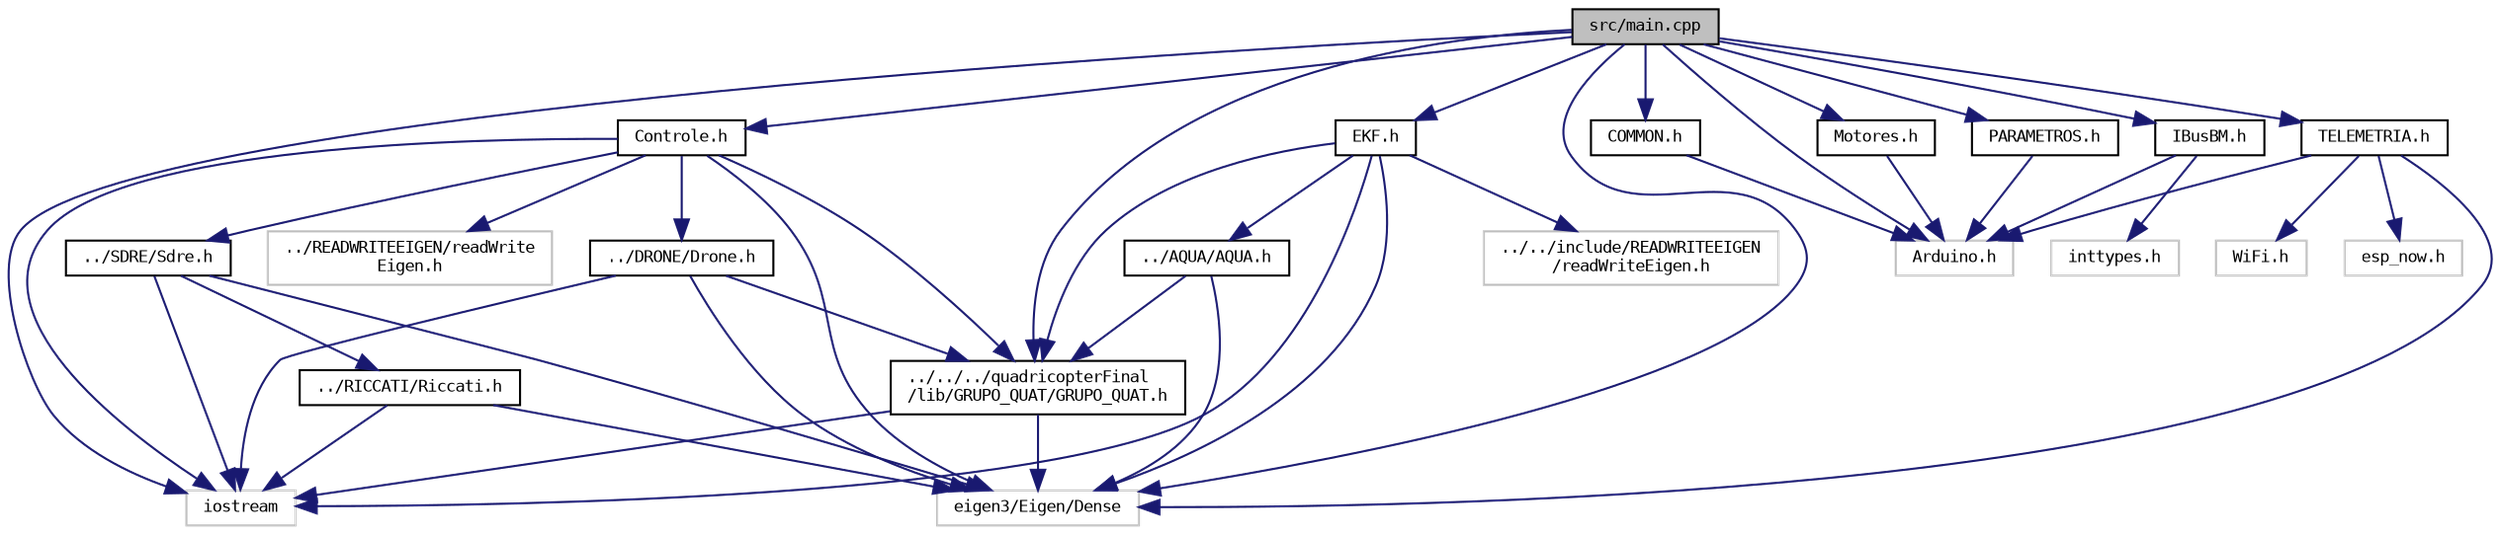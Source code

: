 digraph "src/main.cpp"
{
 // LATEX_PDF_SIZE
  bgcolor="transparent";
  edge [fontname="DejaVuSansMono",fontsize="8",labelfontname="DejaVuSansMono",labelfontsize="8"];
  node [fontname="DejaVuSansMono",fontsize="8",shape=record];
  Node1 [label="src/main.cpp",height=0.2,width=0.4,color="black", fillcolor="grey75", style="filled", fontcolor="black",tooltip=" "];
  Node1 -> Node2 [color="midnightblue",fontsize="8",style="solid",fontname="DejaVuSansMono"];
  Node2 [label="Controle.h",height=0.2,width=0.4,color="black",URL="$Controle_8h.html",tooltip=" "];
  Node2 -> Node3 [color="midnightblue",fontsize="8",style="solid",fontname="DejaVuSansMono"];
  Node3 [label="../DRONE/Drone.h",height=0.2,width=0.4,color="black",URL="$Drone_8h.html",tooltip=" "];
  Node3 -> Node4 [color="midnightblue",fontsize="8",style="solid",fontname="DejaVuSansMono"];
  Node4 [label="eigen3/Eigen/Dense",height=0.2,width=0.4,color="grey75",tooltip=" "];
  Node3 -> Node5 [color="midnightblue",fontsize="8",style="solid",fontname="DejaVuSansMono"];
  Node5 [label="../../../quadricopterFinal\l/lib/GRUPO_QUAT/GRUPO_QUAT.h",height=0.2,width=0.4,color="black",URL="$GRUPO__QUAT_8h.html",tooltip="Cabecalho com funcoes de quaternion."];
  Node5 -> Node4 [color="midnightblue",fontsize="8",style="solid",fontname="DejaVuSansMono"];
  Node5 -> Node6 [color="midnightblue",fontsize="8",style="solid",fontname="DejaVuSansMono"];
  Node6 [label="iostream",height=0.2,width=0.4,color="grey75",tooltip=" "];
  Node3 -> Node6 [color="midnightblue",fontsize="8",style="solid",fontname="DejaVuSansMono"];
  Node2 -> Node7 [color="midnightblue",fontsize="8",style="solid",fontname="DejaVuSansMono"];
  Node7 [label="../SDRE/Sdre.h",height=0.2,width=0.4,color="black",URL="$Sdre_8h.html",tooltip=" "];
  Node7 -> Node8 [color="midnightblue",fontsize="8",style="solid",fontname="DejaVuSansMono"];
  Node8 [label="../RICCATI/Riccati.h",height=0.2,width=0.4,color="black",URL="$Riccati_8h.html",tooltip=" "];
  Node8 -> Node4 [color="midnightblue",fontsize="8",style="solid",fontname="DejaVuSansMono"];
  Node8 -> Node6 [color="midnightblue",fontsize="8",style="solid",fontname="DejaVuSansMono"];
  Node7 -> Node6 [color="midnightblue",fontsize="8",style="solid",fontname="DejaVuSansMono"];
  Node7 -> Node4 [color="midnightblue",fontsize="8",style="solid",fontname="DejaVuSansMono"];
  Node2 -> Node5 [color="midnightblue",fontsize="8",style="solid",fontname="DejaVuSansMono"];
  Node2 -> Node6 [color="midnightblue",fontsize="8",style="solid",fontname="DejaVuSansMono"];
  Node2 -> Node9 [color="midnightblue",fontsize="8",style="solid",fontname="DejaVuSansMono"];
  Node9 [label="../READWRITEEIGEN/readWrite\lEigen.h",height=0.2,width=0.4,color="grey75",tooltip=" "];
  Node2 -> Node4 [color="midnightblue",fontsize="8",style="solid",fontname="DejaVuSansMono"];
  Node1 -> Node10 [color="midnightblue",fontsize="8",style="solid",fontname="DejaVuSansMono"];
  Node10 [label="EKF.h",height=0.2,width=0.4,color="black",URL="$EKF_8h.html",tooltip="Classe que implementa o filtro de Kalman estendido."];
  Node10 -> Node4 [color="midnightblue",fontsize="8",style="solid",fontname="DejaVuSansMono"];
  Node10 -> Node11 [color="midnightblue",fontsize="8",style="solid",fontname="DejaVuSansMono"];
  Node11 [label="../../include/READWRITEEIGEN\l/readWriteEigen.h",height=0.2,width=0.4,color="grey75",tooltip=" "];
  Node10 -> Node12 [color="midnightblue",fontsize="8",style="solid",fontname="DejaVuSansMono"];
  Node12 [label="../AQUA/AQUA.h",height=0.2,width=0.4,color="black",URL="$AQUA_8h.html",tooltip=" "];
  Node12 -> Node4 [color="midnightblue",fontsize="8",style="solid",fontname="DejaVuSansMono"];
  Node12 -> Node5 [color="midnightblue",fontsize="8",style="solid",fontname="DejaVuSansMono"];
  Node10 -> Node5 [color="midnightblue",fontsize="8",style="solid",fontname="DejaVuSansMono"];
  Node10 -> Node6 [color="midnightblue",fontsize="8",style="solid",fontname="DejaVuSansMono"];
  Node1 -> Node5 [color="midnightblue",fontsize="8",style="solid",fontname="DejaVuSansMono"];
  Node1 -> Node13 [color="midnightblue",fontsize="8",style="solid",fontname="DejaVuSansMono"];
  Node13 [label="IBusBM.h",height=0.2,width=0.4,color="black",URL="$IBusBM_8h.html",tooltip=" "];
  Node13 -> Node14 [color="midnightblue",fontsize="8",style="solid",fontname="DejaVuSansMono"];
  Node14 [label="Arduino.h",height=0.2,width=0.4,color="grey75",tooltip=" "];
  Node13 -> Node15 [color="midnightblue",fontsize="8",style="solid",fontname="DejaVuSansMono"];
  Node15 [label="inttypes.h",height=0.2,width=0.4,color="grey75",tooltip=" "];
  Node1 -> Node16 [color="midnightblue",fontsize="8",style="solid",fontname="DejaVuSansMono"];
  Node16 [label="Motores.h",height=0.2,width=0.4,color="black",URL="$Motores_8h.html",tooltip=" "];
  Node16 -> Node14 [color="midnightblue",fontsize="8",style="solid",fontname="DejaVuSansMono"];
  Node1 -> Node17 [color="midnightblue",fontsize="8",style="solid",fontname="DejaVuSansMono"];
  Node17 [label="PARAMETROS.h",height=0.2,width=0.4,color="black",URL="$PARAMETROS_8h.html",tooltip="Sobre os conversores digitais analógicos"];
  Node17 -> Node14 [color="midnightblue",fontsize="8",style="solid",fontname="DejaVuSansMono"];
  Node1 -> Node18 [color="midnightblue",fontsize="8",style="solid",fontname="DejaVuSansMono"];
  Node18 [label="TELEMETRIA.h",height=0.2,width=0.4,color="black",URL="$TELEMETRIA_8h.html",tooltip=" "];
  Node18 -> Node4 [color="midnightblue",fontsize="8",style="solid",fontname="DejaVuSansMono"];
  Node18 -> Node14 [color="midnightblue",fontsize="8",style="solid",fontname="DejaVuSansMono"];
  Node18 -> Node19 [color="midnightblue",fontsize="8",style="solid",fontname="DejaVuSansMono"];
  Node19 [label="WiFi.h",height=0.2,width=0.4,color="grey75",tooltip=" "];
  Node18 -> Node20 [color="midnightblue",fontsize="8",style="solid",fontname="DejaVuSansMono"];
  Node20 [label="esp_now.h",height=0.2,width=0.4,color="grey75",tooltip=" "];
  Node1 -> Node14 [color="midnightblue",fontsize="8",style="solid",fontname="DejaVuSansMono"];
  Node1 -> Node4 [color="midnightblue",fontsize="8",style="solid",fontname="DejaVuSansMono"];
  Node1 -> Node21 [color="midnightblue",fontsize="8",style="solid",fontname="DejaVuSansMono"];
  Node21 [label="COMMON.h",height=0.2,width=0.4,color="black",URL="$COMMON_8h.html",tooltip=" "];
  Node21 -> Node14 [color="midnightblue",fontsize="8",style="solid",fontname="DejaVuSansMono"];
  Node1 -> Node6 [color="midnightblue",fontsize="8",style="solid",fontname="DejaVuSansMono"];
}
